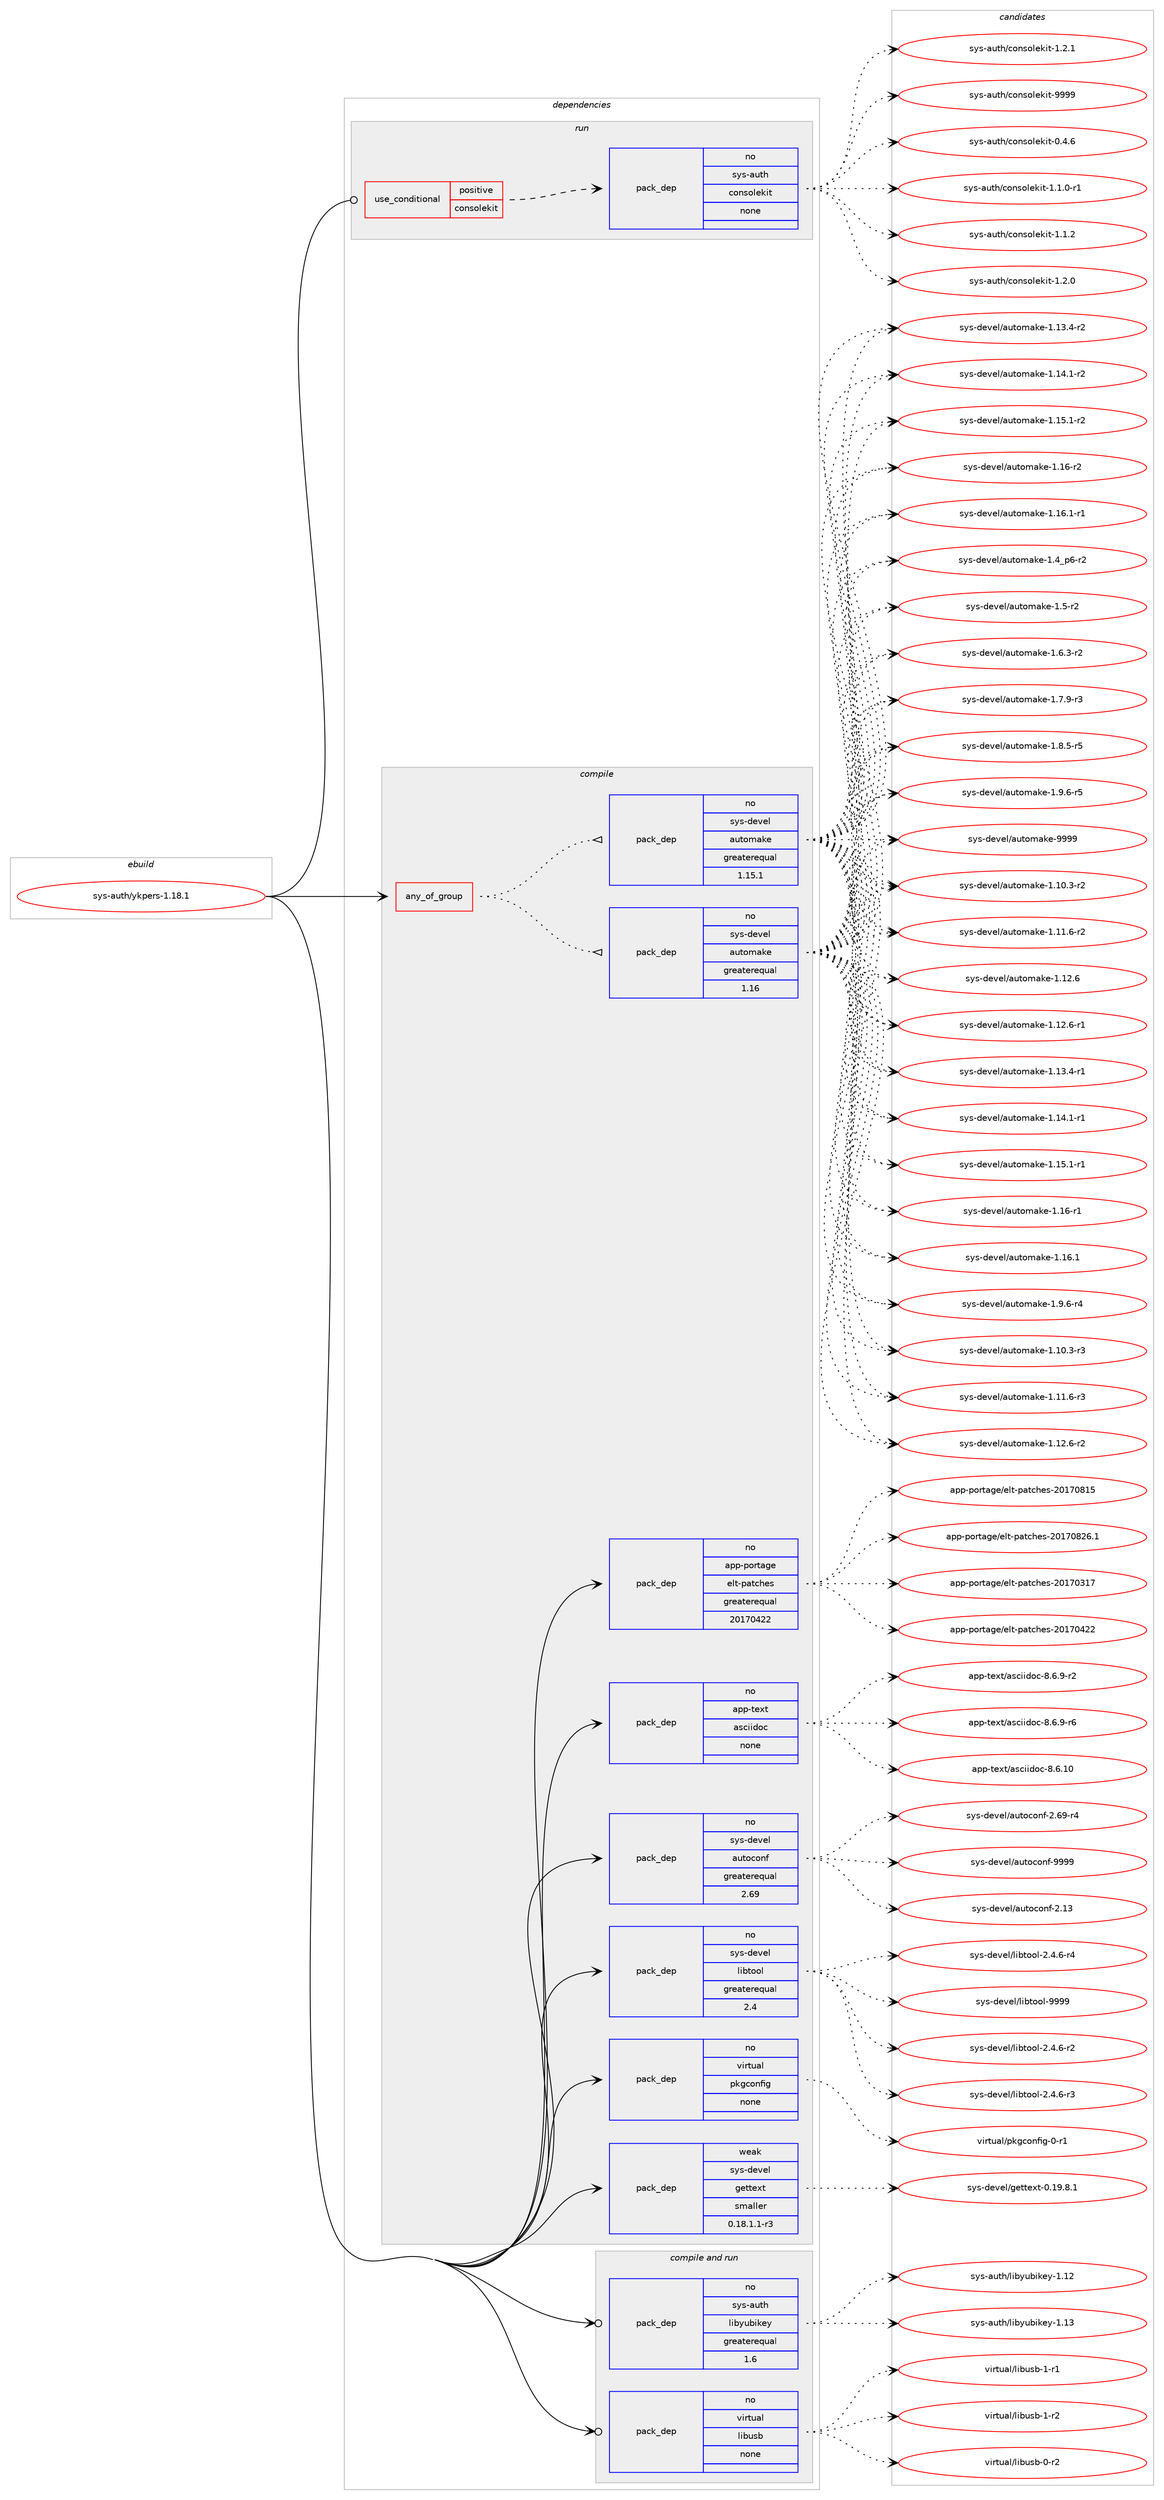 digraph prolog {

# *************
# Graph options
# *************

newrank=true;
concentrate=true;
compound=true;
graph [rankdir=LR,fontname=Helvetica,fontsize=10,ranksep=1.5];#, ranksep=2.5, nodesep=0.2];
edge  [arrowhead=vee];
node  [fontname=Helvetica,fontsize=10];

# **********
# The ebuild
# **********

subgraph cluster_leftcol {
color=gray;
rank=same;
label=<<i>ebuild</i>>;
id [label="sys-auth/ykpers-1.18.1", color=red, width=4, href="../sys-auth/ykpers-1.18.1.svg"];
}

# ****************
# The dependencies
# ****************

subgraph cluster_midcol {
color=gray;
label=<<i>dependencies</i>>;
subgraph cluster_compile {
fillcolor="#eeeeee";
style=filled;
label=<<i>compile</i>>;
subgraph any32 {
dependency5836 [label=<<TABLE BORDER="0" CELLBORDER="1" CELLSPACING="0" CELLPADDING="4"><TR><TD CELLPADDING="10">any_of_group</TD></TR></TABLE>>, shape=none, color=red];subgraph pack5334 {
dependency5837 [label=<<TABLE BORDER="0" CELLBORDER="1" CELLSPACING="0" CELLPADDING="4" WIDTH="220"><TR><TD ROWSPAN="6" CELLPADDING="30">pack_dep</TD></TR><TR><TD WIDTH="110">no</TD></TR><TR><TD>sys-devel</TD></TR><TR><TD>automake</TD></TR><TR><TD>greaterequal</TD></TR><TR><TD>1.16</TD></TR></TABLE>>, shape=none, color=blue];
}
dependency5836:e -> dependency5837:w [weight=20,style="dotted",arrowhead="oinv"];
subgraph pack5335 {
dependency5838 [label=<<TABLE BORDER="0" CELLBORDER="1" CELLSPACING="0" CELLPADDING="4" WIDTH="220"><TR><TD ROWSPAN="6" CELLPADDING="30">pack_dep</TD></TR><TR><TD WIDTH="110">no</TD></TR><TR><TD>sys-devel</TD></TR><TR><TD>automake</TD></TR><TR><TD>greaterequal</TD></TR><TR><TD>1.15.1</TD></TR></TABLE>>, shape=none, color=blue];
}
dependency5836:e -> dependency5838:w [weight=20,style="dotted",arrowhead="oinv"];
}
id:e -> dependency5836:w [weight=20,style="solid",arrowhead="vee"];
subgraph pack5336 {
dependency5839 [label=<<TABLE BORDER="0" CELLBORDER="1" CELLSPACING="0" CELLPADDING="4" WIDTH="220"><TR><TD ROWSPAN="6" CELLPADDING="30">pack_dep</TD></TR><TR><TD WIDTH="110">no</TD></TR><TR><TD>app-portage</TD></TR><TR><TD>elt-patches</TD></TR><TR><TD>greaterequal</TD></TR><TR><TD>20170422</TD></TR></TABLE>>, shape=none, color=blue];
}
id:e -> dependency5839:w [weight=20,style="solid",arrowhead="vee"];
subgraph pack5337 {
dependency5840 [label=<<TABLE BORDER="0" CELLBORDER="1" CELLSPACING="0" CELLPADDING="4" WIDTH="220"><TR><TD ROWSPAN="6" CELLPADDING="30">pack_dep</TD></TR><TR><TD WIDTH="110">no</TD></TR><TR><TD>app-text</TD></TR><TR><TD>asciidoc</TD></TR><TR><TD>none</TD></TR><TR><TD></TD></TR></TABLE>>, shape=none, color=blue];
}
id:e -> dependency5840:w [weight=20,style="solid",arrowhead="vee"];
subgraph pack5338 {
dependency5841 [label=<<TABLE BORDER="0" CELLBORDER="1" CELLSPACING="0" CELLPADDING="4" WIDTH="220"><TR><TD ROWSPAN="6" CELLPADDING="30">pack_dep</TD></TR><TR><TD WIDTH="110">no</TD></TR><TR><TD>sys-devel</TD></TR><TR><TD>autoconf</TD></TR><TR><TD>greaterequal</TD></TR><TR><TD>2.69</TD></TR></TABLE>>, shape=none, color=blue];
}
id:e -> dependency5841:w [weight=20,style="solid",arrowhead="vee"];
subgraph pack5339 {
dependency5842 [label=<<TABLE BORDER="0" CELLBORDER="1" CELLSPACING="0" CELLPADDING="4" WIDTH="220"><TR><TD ROWSPAN="6" CELLPADDING="30">pack_dep</TD></TR><TR><TD WIDTH="110">no</TD></TR><TR><TD>sys-devel</TD></TR><TR><TD>libtool</TD></TR><TR><TD>greaterequal</TD></TR><TR><TD>2.4</TD></TR></TABLE>>, shape=none, color=blue];
}
id:e -> dependency5842:w [weight=20,style="solid",arrowhead="vee"];
subgraph pack5340 {
dependency5843 [label=<<TABLE BORDER="0" CELLBORDER="1" CELLSPACING="0" CELLPADDING="4" WIDTH="220"><TR><TD ROWSPAN="6" CELLPADDING="30">pack_dep</TD></TR><TR><TD WIDTH="110">no</TD></TR><TR><TD>virtual</TD></TR><TR><TD>pkgconfig</TD></TR><TR><TD>none</TD></TR><TR><TD></TD></TR></TABLE>>, shape=none, color=blue];
}
id:e -> dependency5843:w [weight=20,style="solid",arrowhead="vee"];
subgraph pack5341 {
dependency5844 [label=<<TABLE BORDER="0" CELLBORDER="1" CELLSPACING="0" CELLPADDING="4" WIDTH="220"><TR><TD ROWSPAN="6" CELLPADDING="30">pack_dep</TD></TR><TR><TD WIDTH="110">weak</TD></TR><TR><TD>sys-devel</TD></TR><TR><TD>gettext</TD></TR><TR><TD>smaller</TD></TR><TR><TD>0.18.1.1-r3</TD></TR></TABLE>>, shape=none, color=blue];
}
id:e -> dependency5844:w [weight=20,style="solid",arrowhead="vee"];
}
subgraph cluster_compileandrun {
fillcolor="#eeeeee";
style=filled;
label=<<i>compile and run</i>>;
subgraph pack5342 {
dependency5845 [label=<<TABLE BORDER="0" CELLBORDER="1" CELLSPACING="0" CELLPADDING="4" WIDTH="220"><TR><TD ROWSPAN="6" CELLPADDING="30">pack_dep</TD></TR><TR><TD WIDTH="110">no</TD></TR><TR><TD>sys-auth</TD></TR><TR><TD>libyubikey</TD></TR><TR><TD>greaterequal</TD></TR><TR><TD>1.6</TD></TR></TABLE>>, shape=none, color=blue];
}
id:e -> dependency5845:w [weight=20,style="solid",arrowhead="odotvee"];
subgraph pack5343 {
dependency5846 [label=<<TABLE BORDER="0" CELLBORDER="1" CELLSPACING="0" CELLPADDING="4" WIDTH="220"><TR><TD ROWSPAN="6" CELLPADDING="30">pack_dep</TD></TR><TR><TD WIDTH="110">no</TD></TR><TR><TD>virtual</TD></TR><TR><TD>libusb</TD></TR><TR><TD>none</TD></TR><TR><TD></TD></TR></TABLE>>, shape=none, color=blue];
}
id:e -> dependency5846:w [weight=20,style="solid",arrowhead="odotvee"];
}
subgraph cluster_run {
fillcolor="#eeeeee";
style=filled;
label=<<i>run</i>>;
subgraph cond471 {
dependency5847 [label=<<TABLE BORDER="0" CELLBORDER="1" CELLSPACING="0" CELLPADDING="4"><TR><TD ROWSPAN="3" CELLPADDING="10">use_conditional</TD></TR><TR><TD>positive</TD></TR><TR><TD>consolekit</TD></TR></TABLE>>, shape=none, color=red];
subgraph pack5344 {
dependency5848 [label=<<TABLE BORDER="0" CELLBORDER="1" CELLSPACING="0" CELLPADDING="4" WIDTH="220"><TR><TD ROWSPAN="6" CELLPADDING="30">pack_dep</TD></TR><TR><TD WIDTH="110">no</TD></TR><TR><TD>sys-auth</TD></TR><TR><TD>consolekit</TD></TR><TR><TD>none</TD></TR><TR><TD></TD></TR></TABLE>>, shape=none, color=blue];
}
dependency5847:e -> dependency5848:w [weight=20,style="dashed",arrowhead="vee"];
}
id:e -> dependency5847:w [weight=20,style="solid",arrowhead="odot"];
}
}

# **************
# The candidates
# **************

subgraph cluster_choices {
rank=same;
color=gray;
label=<<i>candidates</i>>;

subgraph choice5334 {
color=black;
nodesep=1;
choice11512111545100101118101108479711711611110997107101454946494846514511450 [label="sys-devel/automake-1.10.3-r2", color=red, width=4,href="../sys-devel/automake-1.10.3-r2.svg"];
choice11512111545100101118101108479711711611110997107101454946494946544511450 [label="sys-devel/automake-1.11.6-r2", color=red, width=4,href="../sys-devel/automake-1.11.6-r2.svg"];
choice1151211154510010111810110847971171161111099710710145494649504654 [label="sys-devel/automake-1.12.6", color=red, width=4,href="../sys-devel/automake-1.12.6.svg"];
choice11512111545100101118101108479711711611110997107101454946495046544511449 [label="sys-devel/automake-1.12.6-r1", color=red, width=4,href="../sys-devel/automake-1.12.6-r1.svg"];
choice11512111545100101118101108479711711611110997107101454946495146524511449 [label="sys-devel/automake-1.13.4-r1", color=red, width=4,href="../sys-devel/automake-1.13.4-r1.svg"];
choice11512111545100101118101108479711711611110997107101454946495246494511449 [label="sys-devel/automake-1.14.1-r1", color=red, width=4,href="../sys-devel/automake-1.14.1-r1.svg"];
choice11512111545100101118101108479711711611110997107101454946495346494511449 [label="sys-devel/automake-1.15.1-r1", color=red, width=4,href="../sys-devel/automake-1.15.1-r1.svg"];
choice1151211154510010111810110847971171161111099710710145494649544511449 [label="sys-devel/automake-1.16-r1", color=red, width=4,href="../sys-devel/automake-1.16-r1.svg"];
choice1151211154510010111810110847971171161111099710710145494649544649 [label="sys-devel/automake-1.16.1", color=red, width=4,href="../sys-devel/automake-1.16.1.svg"];
choice115121115451001011181011084797117116111109971071014549465746544511452 [label="sys-devel/automake-1.9.6-r4", color=red, width=4,href="../sys-devel/automake-1.9.6-r4.svg"];
choice11512111545100101118101108479711711611110997107101454946494846514511451 [label="sys-devel/automake-1.10.3-r3", color=red, width=4,href="../sys-devel/automake-1.10.3-r3.svg"];
choice11512111545100101118101108479711711611110997107101454946494946544511451 [label="sys-devel/automake-1.11.6-r3", color=red, width=4,href="../sys-devel/automake-1.11.6-r3.svg"];
choice11512111545100101118101108479711711611110997107101454946495046544511450 [label="sys-devel/automake-1.12.6-r2", color=red, width=4,href="../sys-devel/automake-1.12.6-r2.svg"];
choice11512111545100101118101108479711711611110997107101454946495146524511450 [label="sys-devel/automake-1.13.4-r2", color=red, width=4,href="../sys-devel/automake-1.13.4-r2.svg"];
choice11512111545100101118101108479711711611110997107101454946495246494511450 [label="sys-devel/automake-1.14.1-r2", color=red, width=4,href="../sys-devel/automake-1.14.1-r2.svg"];
choice11512111545100101118101108479711711611110997107101454946495346494511450 [label="sys-devel/automake-1.15.1-r2", color=red, width=4,href="../sys-devel/automake-1.15.1-r2.svg"];
choice1151211154510010111810110847971171161111099710710145494649544511450 [label="sys-devel/automake-1.16-r2", color=red, width=4,href="../sys-devel/automake-1.16-r2.svg"];
choice11512111545100101118101108479711711611110997107101454946495446494511449 [label="sys-devel/automake-1.16.1-r1", color=red, width=4,href="../sys-devel/automake-1.16.1-r1.svg"];
choice115121115451001011181011084797117116111109971071014549465295112544511450 [label="sys-devel/automake-1.4_p6-r2", color=red, width=4,href="../sys-devel/automake-1.4_p6-r2.svg"];
choice11512111545100101118101108479711711611110997107101454946534511450 [label="sys-devel/automake-1.5-r2", color=red, width=4,href="../sys-devel/automake-1.5-r2.svg"];
choice115121115451001011181011084797117116111109971071014549465446514511450 [label="sys-devel/automake-1.6.3-r2", color=red, width=4,href="../sys-devel/automake-1.6.3-r2.svg"];
choice115121115451001011181011084797117116111109971071014549465546574511451 [label="sys-devel/automake-1.7.9-r3", color=red, width=4,href="../sys-devel/automake-1.7.9-r3.svg"];
choice115121115451001011181011084797117116111109971071014549465646534511453 [label="sys-devel/automake-1.8.5-r5", color=red, width=4,href="../sys-devel/automake-1.8.5-r5.svg"];
choice115121115451001011181011084797117116111109971071014549465746544511453 [label="sys-devel/automake-1.9.6-r5", color=red, width=4,href="../sys-devel/automake-1.9.6-r5.svg"];
choice115121115451001011181011084797117116111109971071014557575757 [label="sys-devel/automake-9999", color=red, width=4,href="../sys-devel/automake-9999.svg"];
dependency5837:e -> choice11512111545100101118101108479711711611110997107101454946494846514511450:w [style=dotted,weight="100"];
dependency5837:e -> choice11512111545100101118101108479711711611110997107101454946494946544511450:w [style=dotted,weight="100"];
dependency5837:e -> choice1151211154510010111810110847971171161111099710710145494649504654:w [style=dotted,weight="100"];
dependency5837:e -> choice11512111545100101118101108479711711611110997107101454946495046544511449:w [style=dotted,weight="100"];
dependency5837:e -> choice11512111545100101118101108479711711611110997107101454946495146524511449:w [style=dotted,weight="100"];
dependency5837:e -> choice11512111545100101118101108479711711611110997107101454946495246494511449:w [style=dotted,weight="100"];
dependency5837:e -> choice11512111545100101118101108479711711611110997107101454946495346494511449:w [style=dotted,weight="100"];
dependency5837:e -> choice1151211154510010111810110847971171161111099710710145494649544511449:w [style=dotted,weight="100"];
dependency5837:e -> choice1151211154510010111810110847971171161111099710710145494649544649:w [style=dotted,weight="100"];
dependency5837:e -> choice115121115451001011181011084797117116111109971071014549465746544511452:w [style=dotted,weight="100"];
dependency5837:e -> choice11512111545100101118101108479711711611110997107101454946494846514511451:w [style=dotted,weight="100"];
dependency5837:e -> choice11512111545100101118101108479711711611110997107101454946494946544511451:w [style=dotted,weight="100"];
dependency5837:e -> choice11512111545100101118101108479711711611110997107101454946495046544511450:w [style=dotted,weight="100"];
dependency5837:e -> choice11512111545100101118101108479711711611110997107101454946495146524511450:w [style=dotted,weight="100"];
dependency5837:e -> choice11512111545100101118101108479711711611110997107101454946495246494511450:w [style=dotted,weight="100"];
dependency5837:e -> choice11512111545100101118101108479711711611110997107101454946495346494511450:w [style=dotted,weight="100"];
dependency5837:e -> choice1151211154510010111810110847971171161111099710710145494649544511450:w [style=dotted,weight="100"];
dependency5837:e -> choice11512111545100101118101108479711711611110997107101454946495446494511449:w [style=dotted,weight="100"];
dependency5837:e -> choice115121115451001011181011084797117116111109971071014549465295112544511450:w [style=dotted,weight="100"];
dependency5837:e -> choice11512111545100101118101108479711711611110997107101454946534511450:w [style=dotted,weight="100"];
dependency5837:e -> choice115121115451001011181011084797117116111109971071014549465446514511450:w [style=dotted,weight="100"];
dependency5837:e -> choice115121115451001011181011084797117116111109971071014549465546574511451:w [style=dotted,weight="100"];
dependency5837:e -> choice115121115451001011181011084797117116111109971071014549465646534511453:w [style=dotted,weight="100"];
dependency5837:e -> choice115121115451001011181011084797117116111109971071014549465746544511453:w [style=dotted,weight="100"];
dependency5837:e -> choice115121115451001011181011084797117116111109971071014557575757:w [style=dotted,weight="100"];
}
subgraph choice5335 {
color=black;
nodesep=1;
choice11512111545100101118101108479711711611110997107101454946494846514511450 [label="sys-devel/automake-1.10.3-r2", color=red, width=4,href="../sys-devel/automake-1.10.3-r2.svg"];
choice11512111545100101118101108479711711611110997107101454946494946544511450 [label="sys-devel/automake-1.11.6-r2", color=red, width=4,href="../sys-devel/automake-1.11.6-r2.svg"];
choice1151211154510010111810110847971171161111099710710145494649504654 [label="sys-devel/automake-1.12.6", color=red, width=4,href="../sys-devel/automake-1.12.6.svg"];
choice11512111545100101118101108479711711611110997107101454946495046544511449 [label="sys-devel/automake-1.12.6-r1", color=red, width=4,href="../sys-devel/automake-1.12.6-r1.svg"];
choice11512111545100101118101108479711711611110997107101454946495146524511449 [label="sys-devel/automake-1.13.4-r1", color=red, width=4,href="../sys-devel/automake-1.13.4-r1.svg"];
choice11512111545100101118101108479711711611110997107101454946495246494511449 [label="sys-devel/automake-1.14.1-r1", color=red, width=4,href="../sys-devel/automake-1.14.1-r1.svg"];
choice11512111545100101118101108479711711611110997107101454946495346494511449 [label="sys-devel/automake-1.15.1-r1", color=red, width=4,href="../sys-devel/automake-1.15.1-r1.svg"];
choice1151211154510010111810110847971171161111099710710145494649544511449 [label="sys-devel/automake-1.16-r1", color=red, width=4,href="../sys-devel/automake-1.16-r1.svg"];
choice1151211154510010111810110847971171161111099710710145494649544649 [label="sys-devel/automake-1.16.1", color=red, width=4,href="../sys-devel/automake-1.16.1.svg"];
choice115121115451001011181011084797117116111109971071014549465746544511452 [label="sys-devel/automake-1.9.6-r4", color=red, width=4,href="../sys-devel/automake-1.9.6-r4.svg"];
choice11512111545100101118101108479711711611110997107101454946494846514511451 [label="sys-devel/automake-1.10.3-r3", color=red, width=4,href="../sys-devel/automake-1.10.3-r3.svg"];
choice11512111545100101118101108479711711611110997107101454946494946544511451 [label="sys-devel/automake-1.11.6-r3", color=red, width=4,href="../sys-devel/automake-1.11.6-r3.svg"];
choice11512111545100101118101108479711711611110997107101454946495046544511450 [label="sys-devel/automake-1.12.6-r2", color=red, width=4,href="../sys-devel/automake-1.12.6-r2.svg"];
choice11512111545100101118101108479711711611110997107101454946495146524511450 [label="sys-devel/automake-1.13.4-r2", color=red, width=4,href="../sys-devel/automake-1.13.4-r2.svg"];
choice11512111545100101118101108479711711611110997107101454946495246494511450 [label="sys-devel/automake-1.14.1-r2", color=red, width=4,href="../sys-devel/automake-1.14.1-r2.svg"];
choice11512111545100101118101108479711711611110997107101454946495346494511450 [label="sys-devel/automake-1.15.1-r2", color=red, width=4,href="../sys-devel/automake-1.15.1-r2.svg"];
choice1151211154510010111810110847971171161111099710710145494649544511450 [label="sys-devel/automake-1.16-r2", color=red, width=4,href="../sys-devel/automake-1.16-r2.svg"];
choice11512111545100101118101108479711711611110997107101454946495446494511449 [label="sys-devel/automake-1.16.1-r1", color=red, width=4,href="../sys-devel/automake-1.16.1-r1.svg"];
choice115121115451001011181011084797117116111109971071014549465295112544511450 [label="sys-devel/automake-1.4_p6-r2", color=red, width=4,href="../sys-devel/automake-1.4_p6-r2.svg"];
choice11512111545100101118101108479711711611110997107101454946534511450 [label="sys-devel/automake-1.5-r2", color=red, width=4,href="../sys-devel/automake-1.5-r2.svg"];
choice115121115451001011181011084797117116111109971071014549465446514511450 [label="sys-devel/automake-1.6.3-r2", color=red, width=4,href="../sys-devel/automake-1.6.3-r2.svg"];
choice115121115451001011181011084797117116111109971071014549465546574511451 [label="sys-devel/automake-1.7.9-r3", color=red, width=4,href="../sys-devel/automake-1.7.9-r3.svg"];
choice115121115451001011181011084797117116111109971071014549465646534511453 [label="sys-devel/automake-1.8.5-r5", color=red, width=4,href="../sys-devel/automake-1.8.5-r5.svg"];
choice115121115451001011181011084797117116111109971071014549465746544511453 [label="sys-devel/automake-1.9.6-r5", color=red, width=4,href="../sys-devel/automake-1.9.6-r5.svg"];
choice115121115451001011181011084797117116111109971071014557575757 [label="sys-devel/automake-9999", color=red, width=4,href="../sys-devel/automake-9999.svg"];
dependency5838:e -> choice11512111545100101118101108479711711611110997107101454946494846514511450:w [style=dotted,weight="100"];
dependency5838:e -> choice11512111545100101118101108479711711611110997107101454946494946544511450:w [style=dotted,weight="100"];
dependency5838:e -> choice1151211154510010111810110847971171161111099710710145494649504654:w [style=dotted,weight="100"];
dependency5838:e -> choice11512111545100101118101108479711711611110997107101454946495046544511449:w [style=dotted,weight="100"];
dependency5838:e -> choice11512111545100101118101108479711711611110997107101454946495146524511449:w [style=dotted,weight="100"];
dependency5838:e -> choice11512111545100101118101108479711711611110997107101454946495246494511449:w [style=dotted,weight="100"];
dependency5838:e -> choice11512111545100101118101108479711711611110997107101454946495346494511449:w [style=dotted,weight="100"];
dependency5838:e -> choice1151211154510010111810110847971171161111099710710145494649544511449:w [style=dotted,weight="100"];
dependency5838:e -> choice1151211154510010111810110847971171161111099710710145494649544649:w [style=dotted,weight="100"];
dependency5838:e -> choice115121115451001011181011084797117116111109971071014549465746544511452:w [style=dotted,weight="100"];
dependency5838:e -> choice11512111545100101118101108479711711611110997107101454946494846514511451:w [style=dotted,weight="100"];
dependency5838:e -> choice11512111545100101118101108479711711611110997107101454946494946544511451:w [style=dotted,weight="100"];
dependency5838:e -> choice11512111545100101118101108479711711611110997107101454946495046544511450:w [style=dotted,weight="100"];
dependency5838:e -> choice11512111545100101118101108479711711611110997107101454946495146524511450:w [style=dotted,weight="100"];
dependency5838:e -> choice11512111545100101118101108479711711611110997107101454946495246494511450:w [style=dotted,weight="100"];
dependency5838:e -> choice11512111545100101118101108479711711611110997107101454946495346494511450:w [style=dotted,weight="100"];
dependency5838:e -> choice1151211154510010111810110847971171161111099710710145494649544511450:w [style=dotted,weight="100"];
dependency5838:e -> choice11512111545100101118101108479711711611110997107101454946495446494511449:w [style=dotted,weight="100"];
dependency5838:e -> choice115121115451001011181011084797117116111109971071014549465295112544511450:w [style=dotted,weight="100"];
dependency5838:e -> choice11512111545100101118101108479711711611110997107101454946534511450:w [style=dotted,weight="100"];
dependency5838:e -> choice115121115451001011181011084797117116111109971071014549465446514511450:w [style=dotted,weight="100"];
dependency5838:e -> choice115121115451001011181011084797117116111109971071014549465546574511451:w [style=dotted,weight="100"];
dependency5838:e -> choice115121115451001011181011084797117116111109971071014549465646534511453:w [style=dotted,weight="100"];
dependency5838:e -> choice115121115451001011181011084797117116111109971071014549465746544511453:w [style=dotted,weight="100"];
dependency5838:e -> choice115121115451001011181011084797117116111109971071014557575757:w [style=dotted,weight="100"];
}
subgraph choice5336 {
color=black;
nodesep=1;
choice97112112451121111141169710310147101108116451129711699104101115455048495548514955 [label="app-portage/elt-patches-20170317", color=red, width=4,href="../app-portage/elt-patches-20170317.svg"];
choice97112112451121111141169710310147101108116451129711699104101115455048495548525050 [label="app-portage/elt-patches-20170422", color=red, width=4,href="../app-portage/elt-patches-20170422.svg"];
choice97112112451121111141169710310147101108116451129711699104101115455048495548564953 [label="app-portage/elt-patches-20170815", color=red, width=4,href="../app-portage/elt-patches-20170815.svg"];
choice971121124511211111411697103101471011081164511297116991041011154550484955485650544649 [label="app-portage/elt-patches-20170826.1", color=red, width=4,href="../app-portage/elt-patches-20170826.1.svg"];
dependency5839:e -> choice97112112451121111141169710310147101108116451129711699104101115455048495548514955:w [style=dotted,weight="100"];
dependency5839:e -> choice97112112451121111141169710310147101108116451129711699104101115455048495548525050:w [style=dotted,weight="100"];
dependency5839:e -> choice97112112451121111141169710310147101108116451129711699104101115455048495548564953:w [style=dotted,weight="100"];
dependency5839:e -> choice971121124511211111411697103101471011081164511297116991041011154550484955485650544649:w [style=dotted,weight="100"];
}
subgraph choice5337 {
color=black;
nodesep=1;
choice97112112451161011201164797115991051051001119945564654464948 [label="app-text/asciidoc-8.6.10", color=red, width=4,href="../app-text/asciidoc-8.6.10.svg"];
choice9711211245116101120116479711599105105100111994556465446574511450 [label="app-text/asciidoc-8.6.9-r2", color=red, width=4,href="../app-text/asciidoc-8.6.9-r2.svg"];
choice9711211245116101120116479711599105105100111994556465446574511454 [label="app-text/asciidoc-8.6.9-r6", color=red, width=4,href="../app-text/asciidoc-8.6.9-r6.svg"];
dependency5840:e -> choice97112112451161011201164797115991051051001119945564654464948:w [style=dotted,weight="100"];
dependency5840:e -> choice9711211245116101120116479711599105105100111994556465446574511450:w [style=dotted,weight="100"];
dependency5840:e -> choice9711211245116101120116479711599105105100111994556465446574511454:w [style=dotted,weight="100"];
}
subgraph choice5338 {
color=black;
nodesep=1;
choice115121115451001011181011084797117116111991111101024550464951 [label="sys-devel/autoconf-2.13", color=red, width=4,href="../sys-devel/autoconf-2.13.svg"];
choice1151211154510010111810110847971171161119911111010245504654574511452 [label="sys-devel/autoconf-2.69-r4", color=red, width=4,href="../sys-devel/autoconf-2.69-r4.svg"];
choice115121115451001011181011084797117116111991111101024557575757 [label="sys-devel/autoconf-9999", color=red, width=4,href="../sys-devel/autoconf-9999.svg"];
dependency5841:e -> choice115121115451001011181011084797117116111991111101024550464951:w [style=dotted,weight="100"];
dependency5841:e -> choice1151211154510010111810110847971171161119911111010245504654574511452:w [style=dotted,weight="100"];
dependency5841:e -> choice115121115451001011181011084797117116111991111101024557575757:w [style=dotted,weight="100"];
}
subgraph choice5339 {
color=black;
nodesep=1;
choice1151211154510010111810110847108105981161111111084550465246544511450 [label="sys-devel/libtool-2.4.6-r2", color=red, width=4,href="../sys-devel/libtool-2.4.6-r2.svg"];
choice1151211154510010111810110847108105981161111111084550465246544511451 [label="sys-devel/libtool-2.4.6-r3", color=red, width=4,href="../sys-devel/libtool-2.4.6-r3.svg"];
choice1151211154510010111810110847108105981161111111084550465246544511452 [label="sys-devel/libtool-2.4.6-r4", color=red, width=4,href="../sys-devel/libtool-2.4.6-r4.svg"];
choice1151211154510010111810110847108105981161111111084557575757 [label="sys-devel/libtool-9999", color=red, width=4,href="../sys-devel/libtool-9999.svg"];
dependency5842:e -> choice1151211154510010111810110847108105981161111111084550465246544511450:w [style=dotted,weight="100"];
dependency5842:e -> choice1151211154510010111810110847108105981161111111084550465246544511451:w [style=dotted,weight="100"];
dependency5842:e -> choice1151211154510010111810110847108105981161111111084550465246544511452:w [style=dotted,weight="100"];
dependency5842:e -> choice1151211154510010111810110847108105981161111111084557575757:w [style=dotted,weight="100"];
}
subgraph choice5340 {
color=black;
nodesep=1;
choice11810511411611797108471121071039911111010210510345484511449 [label="virtual/pkgconfig-0-r1", color=red, width=4,href="../virtual/pkgconfig-0-r1.svg"];
dependency5843:e -> choice11810511411611797108471121071039911111010210510345484511449:w [style=dotted,weight="100"];
}
subgraph choice5341 {
color=black;
nodesep=1;
choice1151211154510010111810110847103101116116101120116454846495746564649 [label="sys-devel/gettext-0.19.8.1", color=red, width=4,href="../sys-devel/gettext-0.19.8.1.svg"];
dependency5844:e -> choice1151211154510010111810110847103101116116101120116454846495746564649:w [style=dotted,weight="100"];
}
subgraph choice5342 {
color=black;
nodesep=1;
choice11512111545971171161044710810598121117981051071011214549464950 [label="sys-auth/libyubikey-1.12", color=red, width=4,href="../sys-auth/libyubikey-1.12.svg"];
choice11512111545971171161044710810598121117981051071011214549464951 [label="sys-auth/libyubikey-1.13", color=red, width=4,href="../sys-auth/libyubikey-1.13.svg"];
dependency5845:e -> choice11512111545971171161044710810598121117981051071011214549464950:w [style=dotted,weight="100"];
dependency5845:e -> choice11512111545971171161044710810598121117981051071011214549464951:w [style=dotted,weight="100"];
}
subgraph choice5343 {
color=black;
nodesep=1;
choice1181051141161179710847108105981171159845484511450 [label="virtual/libusb-0-r2", color=red, width=4,href="../virtual/libusb-0-r2.svg"];
choice1181051141161179710847108105981171159845494511449 [label="virtual/libusb-1-r1", color=red, width=4,href="../virtual/libusb-1-r1.svg"];
choice1181051141161179710847108105981171159845494511450 [label="virtual/libusb-1-r2", color=red, width=4,href="../virtual/libusb-1-r2.svg"];
dependency5846:e -> choice1181051141161179710847108105981171159845484511450:w [style=dotted,weight="100"];
dependency5846:e -> choice1181051141161179710847108105981171159845494511449:w [style=dotted,weight="100"];
dependency5846:e -> choice1181051141161179710847108105981171159845494511450:w [style=dotted,weight="100"];
}
subgraph choice5344 {
color=black;
nodesep=1;
choice11512111545971171161044799111110115111108101107105116454846524654 [label="sys-auth/consolekit-0.4.6", color=red, width=4,href="../sys-auth/consolekit-0.4.6.svg"];
choice115121115459711711610447991111101151111081011071051164549464946484511449 [label="sys-auth/consolekit-1.1.0-r1", color=red, width=4,href="../sys-auth/consolekit-1.1.0-r1.svg"];
choice11512111545971171161044799111110115111108101107105116454946494650 [label="sys-auth/consolekit-1.1.2", color=red, width=4,href="../sys-auth/consolekit-1.1.2.svg"];
choice11512111545971171161044799111110115111108101107105116454946504648 [label="sys-auth/consolekit-1.2.0", color=red, width=4,href="../sys-auth/consolekit-1.2.0.svg"];
choice11512111545971171161044799111110115111108101107105116454946504649 [label="sys-auth/consolekit-1.2.1", color=red, width=4,href="../sys-auth/consolekit-1.2.1.svg"];
choice115121115459711711610447991111101151111081011071051164557575757 [label="sys-auth/consolekit-9999", color=red, width=4,href="../sys-auth/consolekit-9999.svg"];
dependency5848:e -> choice11512111545971171161044799111110115111108101107105116454846524654:w [style=dotted,weight="100"];
dependency5848:e -> choice115121115459711711610447991111101151111081011071051164549464946484511449:w [style=dotted,weight="100"];
dependency5848:e -> choice11512111545971171161044799111110115111108101107105116454946494650:w [style=dotted,weight="100"];
dependency5848:e -> choice11512111545971171161044799111110115111108101107105116454946504648:w [style=dotted,weight="100"];
dependency5848:e -> choice11512111545971171161044799111110115111108101107105116454946504649:w [style=dotted,weight="100"];
dependency5848:e -> choice115121115459711711610447991111101151111081011071051164557575757:w [style=dotted,weight="100"];
}
}

}
